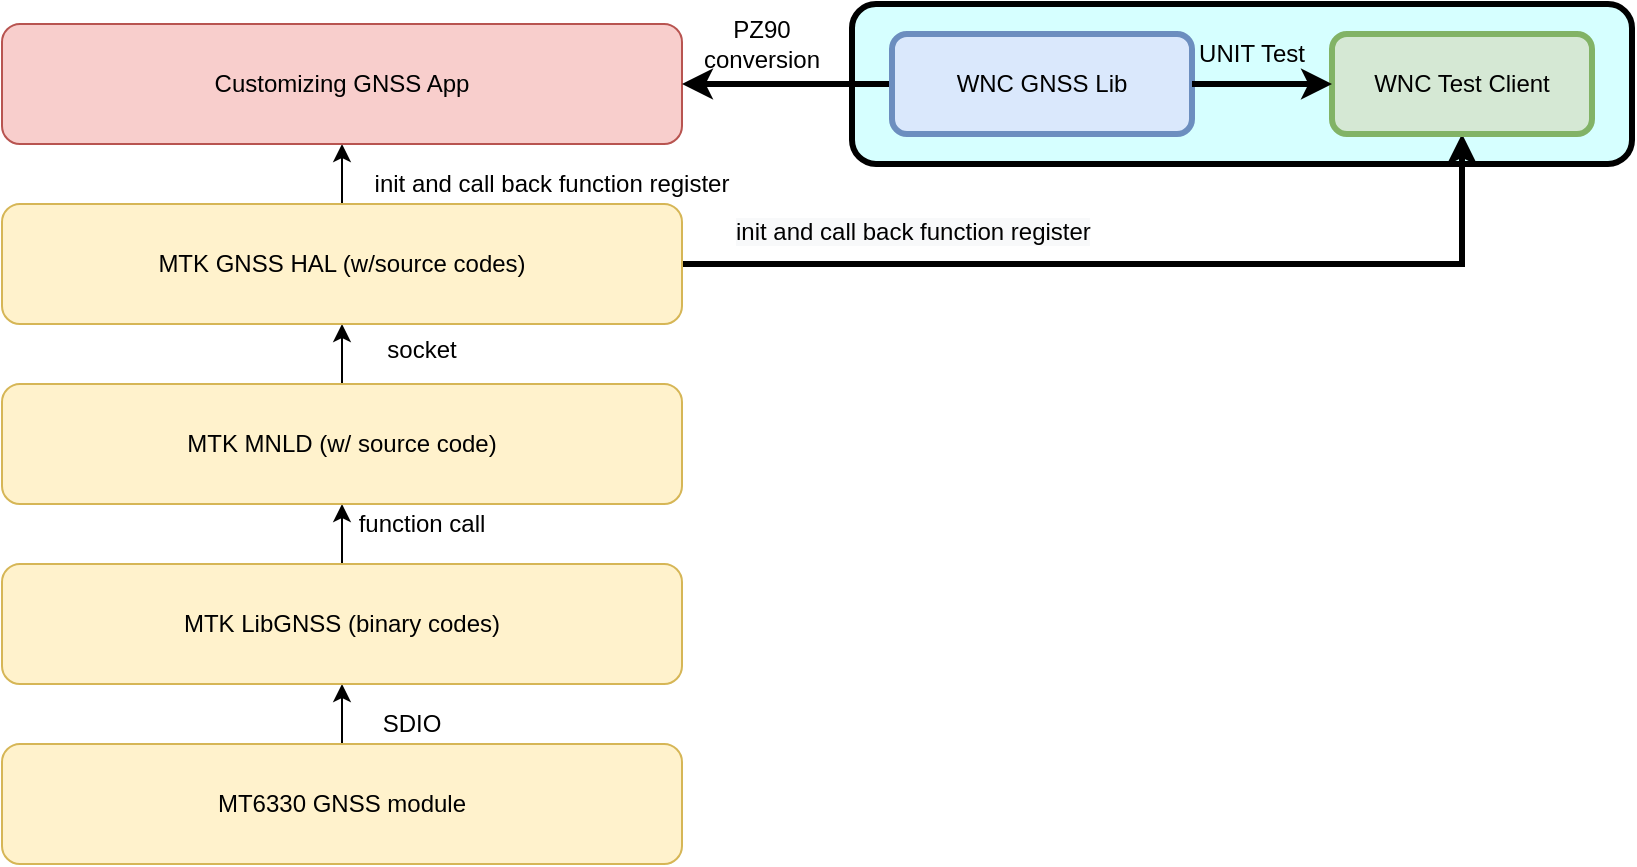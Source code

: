 <mxfile version="13.10.4" type="github">
  <diagram id="BM0VdIxClnjOrW8msyrw" name="Page-1">
    <mxGraphModel dx="1102" dy="582" grid="1" gridSize="10" guides="1" tooltips="1" connect="1" arrows="1" fold="1" page="1" pageScale="1" pageWidth="850" pageHeight="1100" math="0" shadow="0">
      <root>
        <mxCell id="0" />
        <mxCell id="1" parent="0" />
        <mxCell id="RhEErcN1Zr_JtdYH_1c0-2" value="" style="rounded=1;whiteSpace=wrap;html=1;strokeWidth=3;fillColor=#D6FFFF;" parent="1" vertex="1">
          <mxGeometry x="680" y="260" width="390" height="80" as="geometry" />
        </mxCell>
        <mxCell id="BNXIbk2GmkNosNhbAgGf-3" value="" style="edgeStyle=orthogonalEdgeStyle;rounded=0;orthogonalLoop=1;jettySize=auto;html=1;" parent="1" source="BNXIbk2GmkNosNhbAgGf-1" target="BNXIbk2GmkNosNhbAgGf-2" edge="1">
          <mxGeometry relative="1" as="geometry" />
        </mxCell>
        <mxCell id="BNXIbk2GmkNosNhbAgGf-1" value="MT6330 GNSS module" style="rounded=1;whiteSpace=wrap;html=1;fillColor=#fff2cc;strokeColor=#d6b656;" parent="1" vertex="1">
          <mxGeometry x="255" y="630" width="340" height="60" as="geometry" />
        </mxCell>
        <mxCell id="BNXIbk2GmkNosNhbAgGf-6" value="" style="edgeStyle=orthogonalEdgeStyle;rounded=0;orthogonalLoop=1;jettySize=auto;html=1;" parent="1" source="BNXIbk2GmkNosNhbAgGf-2" target="BNXIbk2GmkNosNhbAgGf-5" edge="1">
          <mxGeometry relative="1" as="geometry" />
        </mxCell>
        <mxCell id="BNXIbk2GmkNosNhbAgGf-2" value="MTK LibGNSS (binary codes)" style="rounded=1;whiteSpace=wrap;html=1;fillColor=#fff2cc;strokeColor=#d6b656;" parent="1" vertex="1">
          <mxGeometry x="255" y="540" width="340" height="60" as="geometry" />
        </mxCell>
        <mxCell id="BNXIbk2GmkNosNhbAgGf-4" value="SDIO" style="text;html=1;strokeColor=none;fillColor=none;align=center;verticalAlign=middle;whiteSpace=wrap;rounded=0;" parent="1" vertex="1">
          <mxGeometry x="440" y="610" width="40" height="20" as="geometry" />
        </mxCell>
        <mxCell id="BNXIbk2GmkNosNhbAgGf-9" value="" style="edgeStyle=orthogonalEdgeStyle;rounded=0;orthogonalLoop=1;jettySize=auto;html=1;" parent="1" source="BNXIbk2GmkNosNhbAgGf-5" target="BNXIbk2GmkNosNhbAgGf-7" edge="1">
          <mxGeometry relative="1" as="geometry" />
        </mxCell>
        <mxCell id="BNXIbk2GmkNosNhbAgGf-5" value="MTK MNLD (w/ source code)" style="rounded=1;whiteSpace=wrap;html=1;fillColor=#fff2cc;strokeColor=#d6b656;" parent="1" vertex="1">
          <mxGeometry x="255" y="450" width="340" height="60" as="geometry" />
        </mxCell>
        <mxCell id="BNXIbk2GmkNosNhbAgGf-12" value="" style="edgeStyle=orthogonalEdgeStyle;rounded=0;orthogonalLoop=1;jettySize=auto;html=1;" parent="1" source="BNXIbk2GmkNosNhbAgGf-7" target="BNXIbk2GmkNosNhbAgGf-11" edge="1">
          <mxGeometry relative="1" as="geometry" />
        </mxCell>
        <mxCell id="RhEErcN1Zr_JtdYH_1c0-3" value="" style="edgeStyle=orthogonalEdgeStyle;rounded=0;orthogonalLoop=1;jettySize=auto;html=1;entryX=0.5;entryY=1;entryDx=0;entryDy=0;strokeWidth=3;" parent="1" source="BNXIbk2GmkNosNhbAgGf-7" target="tbErRjKlFo56-OwI-SrA-1" edge="1">
          <mxGeometry relative="1" as="geometry">
            <mxPoint x="985" y="320" as="targetPoint" />
            <Array as="points">
              <mxPoint x="985" y="390" />
            </Array>
          </mxGeometry>
        </mxCell>
        <mxCell id="BNXIbk2GmkNosNhbAgGf-7" value="MTK GNSS HAL (w/source codes)" style="rounded=1;whiteSpace=wrap;html=1;fillColor=#fff2cc;strokeColor=#d6b656;" parent="1" vertex="1">
          <mxGeometry x="255" y="360" width="340" height="60" as="geometry" />
        </mxCell>
        <mxCell id="BNXIbk2GmkNosNhbAgGf-8" value="function call" style="text;html=1;strokeColor=none;fillColor=none;align=center;verticalAlign=middle;whiteSpace=wrap;rounded=0;" parent="1" vertex="1">
          <mxGeometry x="425" y="510" width="80" height="20" as="geometry" />
        </mxCell>
        <mxCell id="BNXIbk2GmkNosNhbAgGf-10" value="socket" style="text;html=1;strokeColor=none;fillColor=none;align=center;verticalAlign=middle;whiteSpace=wrap;rounded=0;" parent="1" vertex="1">
          <mxGeometry x="425" y="423" width="80" height="20" as="geometry" />
        </mxCell>
        <mxCell id="BNXIbk2GmkNosNhbAgGf-11" value="Customizing GNSS App" style="rounded=1;whiteSpace=wrap;html=1;fillColor=#f8cecc;strokeColor=#b85450;" parent="1" vertex="1">
          <mxGeometry x="255" y="270" width="340" height="60" as="geometry" />
        </mxCell>
        <mxCell id="BNXIbk2GmkNosNhbAgGf-13" value="init and call back function register" style="text;html=1;strokeColor=none;fillColor=none;align=center;verticalAlign=middle;whiteSpace=wrap;rounded=0;" parent="1" vertex="1">
          <mxGeometry x="440" y="340" width="180" height="20" as="geometry" />
        </mxCell>
        <mxCell id="RhEErcN1Zr_JtdYH_1c0-5" value="" style="edgeStyle=orthogonalEdgeStyle;rounded=0;orthogonalLoop=1;jettySize=auto;html=1;exitX=0;exitY=0.5;exitDx=0;exitDy=0;strokeWidth=3;" parent="1" source="tbErRjKlFo56-OwI-SrA-2" target="BNXIbk2GmkNosNhbAgGf-11" edge="1">
          <mxGeometry relative="1" as="geometry" />
        </mxCell>
        <mxCell id="RhEErcN1Zr_JtdYH_1c0-4" value="&lt;span style=&quot;color: rgb(0, 0, 0); font-family: helvetica; font-size: 12px; font-style: normal; font-weight: 400; letter-spacing: normal; text-align: center; text-indent: 0px; text-transform: none; word-spacing: 0px; background-color: rgb(248, 249, 250); display: inline; float: none;&quot;&gt;init and call back function register&lt;/span&gt;" style="text;whiteSpace=wrap;html=1;" parent="1" vertex="1">
          <mxGeometry x="620" y="360" width="200" height="30" as="geometry" />
        </mxCell>
        <mxCell id="RhEErcN1Zr_JtdYH_1c0-6" value="PZ90 conversion" style="text;html=1;strokeColor=none;fillColor=none;align=center;verticalAlign=middle;whiteSpace=wrap;rounded=0;" parent="1" vertex="1">
          <mxGeometry x="595" y="270" width="80" height="20" as="geometry" />
        </mxCell>
        <mxCell id="tbErRjKlFo56-OwI-SrA-1" value="WNC Test Client" style="rounded=1;whiteSpace=wrap;html=1;strokeWidth=3;fillColor=#d5e8d4;strokeColor=#82b366;" vertex="1" parent="1">
          <mxGeometry x="920" y="275" width="130" height="50" as="geometry" />
        </mxCell>
        <mxCell id="tbErRjKlFo56-OwI-SrA-2" value="WNC GNSS Lib" style="rounded=1;whiteSpace=wrap;html=1;strokeWidth=3;fillColor=#dae8fc;strokeColor=#6c8ebf;" vertex="1" parent="1">
          <mxGeometry x="700" y="275" width="150" height="50" as="geometry" />
        </mxCell>
        <mxCell id="tbErRjKlFo56-OwI-SrA-3" value="" style="endArrow=classic;html=1;entryX=0;entryY=0.5;entryDx=0;entryDy=0;exitX=1;exitY=0.5;exitDx=0;exitDy=0;strokeWidth=3;" edge="1" parent="1" source="tbErRjKlFo56-OwI-SrA-2" target="tbErRjKlFo56-OwI-SrA-1">
          <mxGeometry width="50" height="50" relative="1" as="geometry">
            <mxPoint x="860" y="350" as="sourcePoint" />
            <mxPoint x="910" y="300" as="targetPoint" />
          </mxGeometry>
        </mxCell>
        <mxCell id="tbErRjKlFo56-OwI-SrA-4" value="UNIT Test" style="text;html=1;strokeColor=none;fillColor=none;align=center;verticalAlign=middle;whiteSpace=wrap;rounded=0;" vertex="1" parent="1">
          <mxGeometry x="840" y="275" width="80" height="20" as="geometry" />
        </mxCell>
      </root>
    </mxGraphModel>
  </diagram>
</mxfile>
